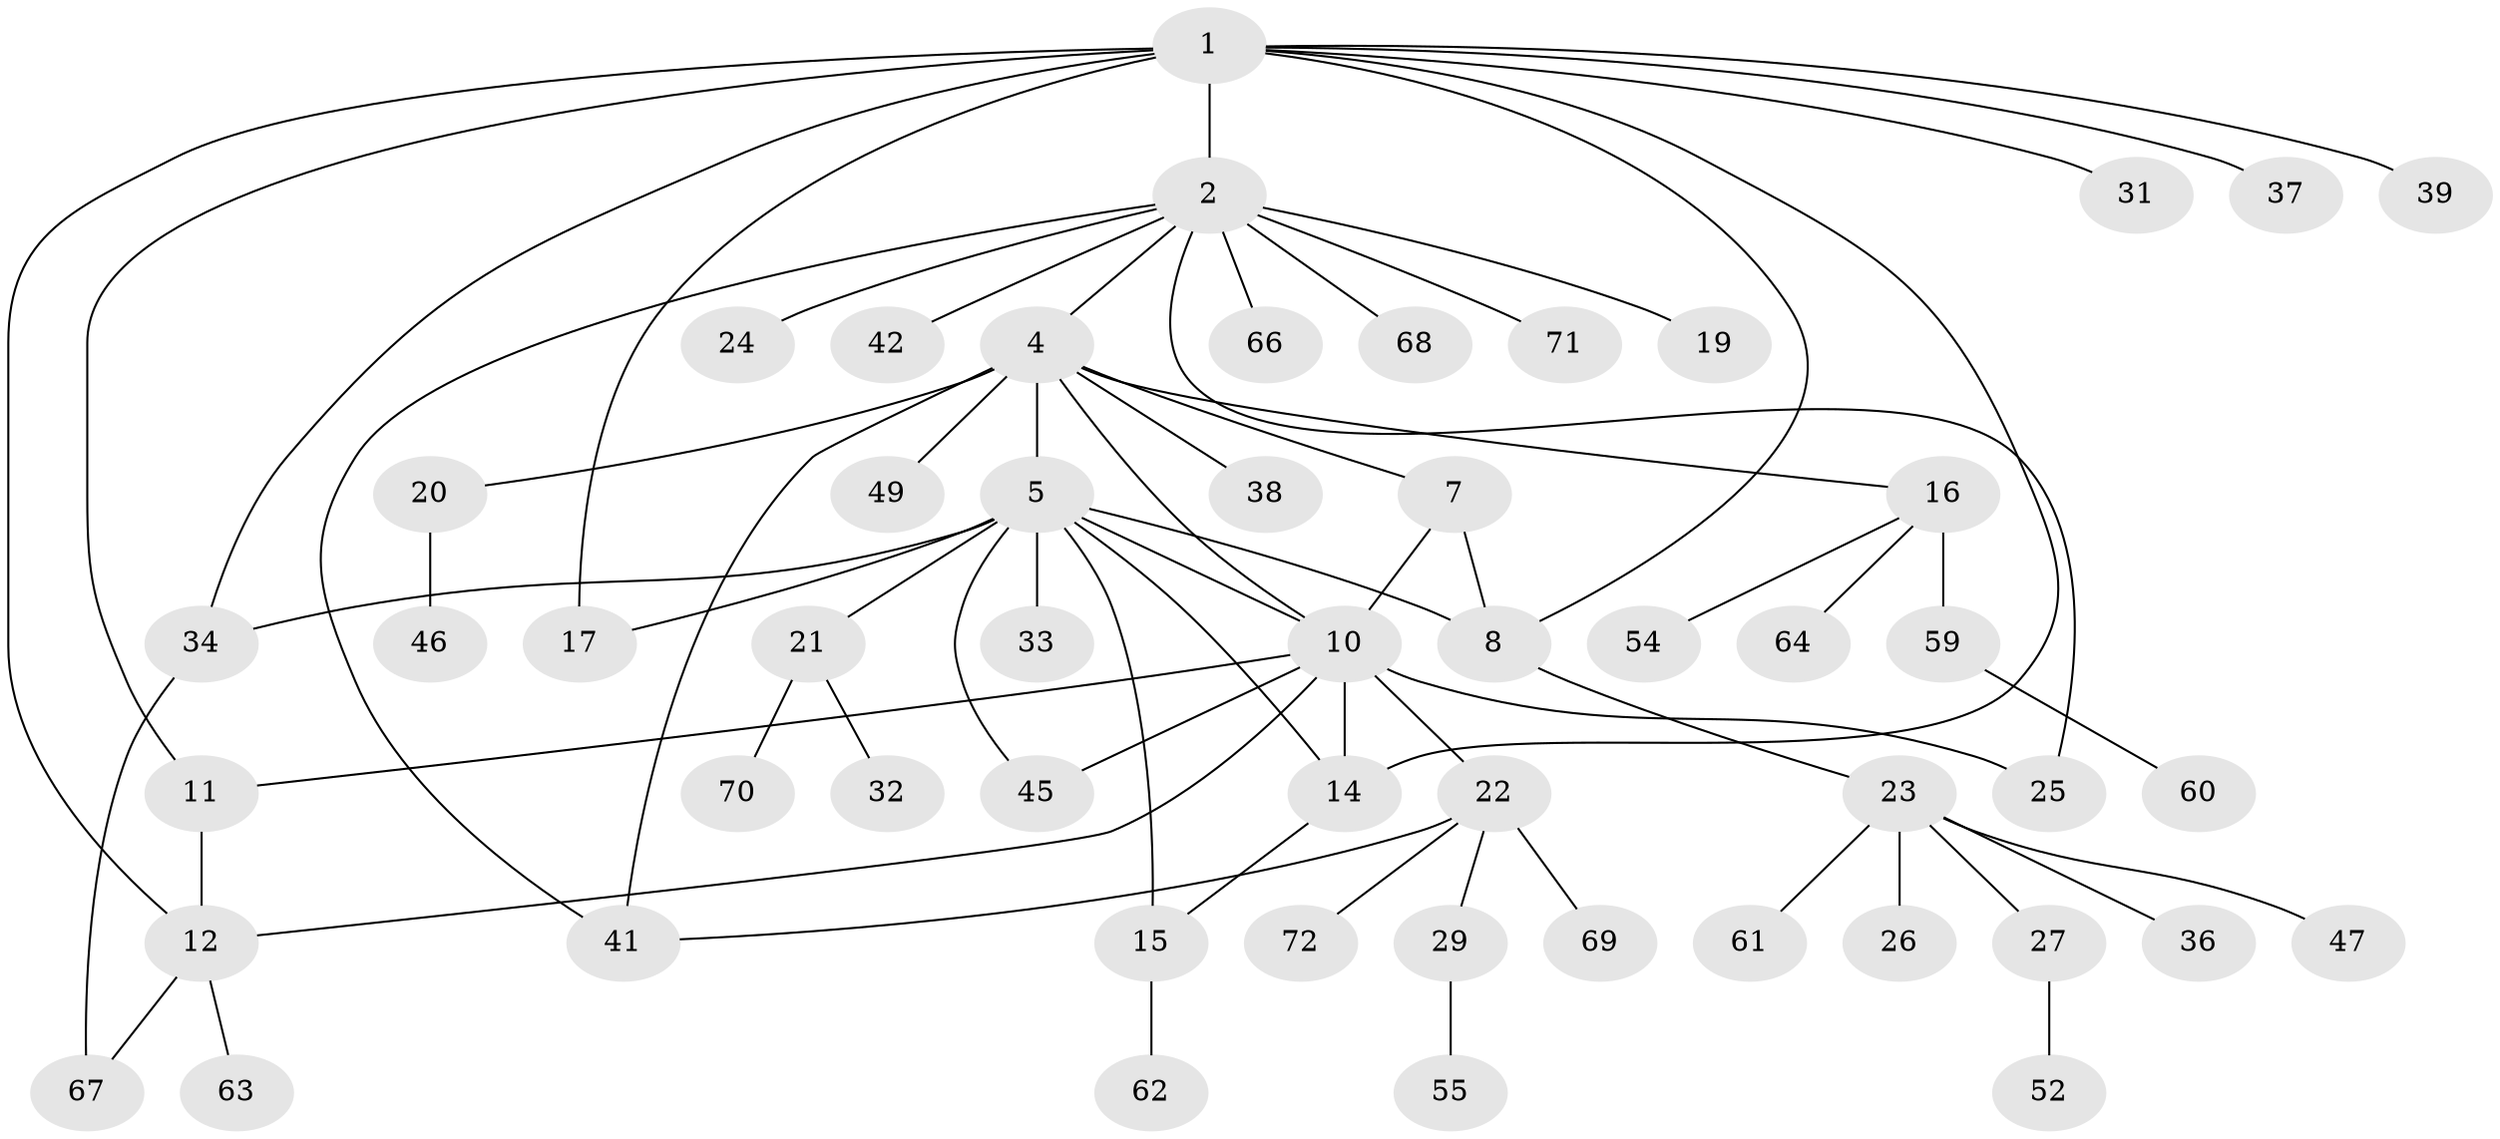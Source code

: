 // original degree distribution, {3: 0.1527777777777778, 12: 0.013888888888888888, 10: 0.013888888888888888, 8: 0.013888888888888888, 4: 0.05555555555555555, 5: 0.05555555555555555, 9: 0.027777777777777776, 2: 0.16666666666666666, 1: 0.4861111111111111, 6: 0.013888888888888888}
// Generated by graph-tools (version 1.1) at 2025/42/03/06/25 10:42:09]
// undirected, 53 vertices, 69 edges
graph export_dot {
graph [start="1"]
  node [color=gray90,style=filled];
  1 [super="+3"];
  2 [super="+58"];
  4 [super="+6"];
  5 [super="+13"];
  7 [super="+43"];
  8 [super="+9"];
  10 [super="+53"];
  11;
  12 [super="+50"];
  14 [super="+35"];
  15 [super="+28"];
  16 [super="+18"];
  17;
  19;
  20 [super="+48"];
  21 [super="+65"];
  22 [super="+44"];
  23 [super="+30"];
  24;
  25 [super="+40"];
  26;
  27;
  29 [super="+51"];
  31;
  32;
  33;
  34 [super="+57"];
  36;
  37;
  38;
  39;
  41;
  42;
  45 [super="+56"];
  46;
  47;
  49;
  52;
  54;
  55;
  59;
  60;
  61;
  62;
  63;
  64;
  66;
  67;
  68;
  69;
  70;
  71;
  72;
  1 -- 2 [weight=2];
  1 -- 31;
  1 -- 34;
  1 -- 37;
  1 -- 39;
  1 -- 8;
  1 -- 11;
  1 -- 12;
  1 -- 14;
  1 -- 17;
  2 -- 4;
  2 -- 19;
  2 -- 24;
  2 -- 25;
  2 -- 41;
  2 -- 42;
  2 -- 66;
  2 -- 68;
  2 -- 71;
  4 -- 5 [weight=2];
  4 -- 7;
  4 -- 10;
  4 -- 20;
  4 -- 41;
  4 -- 49;
  4 -- 16;
  4 -- 38;
  5 -- 45;
  5 -- 33;
  5 -- 34;
  5 -- 8;
  5 -- 10;
  5 -- 14;
  5 -- 15;
  5 -- 17;
  5 -- 21;
  7 -- 8 [weight=2];
  7 -- 10;
  8 -- 23;
  10 -- 11;
  10 -- 12;
  10 -- 22;
  10 -- 25;
  10 -- 14;
  10 -- 45;
  11 -- 12;
  12 -- 63;
  12 -- 67;
  14 -- 15;
  15 -- 62;
  16 -- 59;
  16 -- 64;
  16 -- 54;
  20 -- 46;
  21 -- 32;
  21 -- 70;
  22 -- 29;
  22 -- 69;
  22 -- 72;
  22 -- 41;
  23 -- 26;
  23 -- 27;
  23 -- 36;
  23 -- 61;
  23 -- 47;
  27 -- 52;
  29 -- 55;
  34 -- 67;
  59 -- 60;
}
